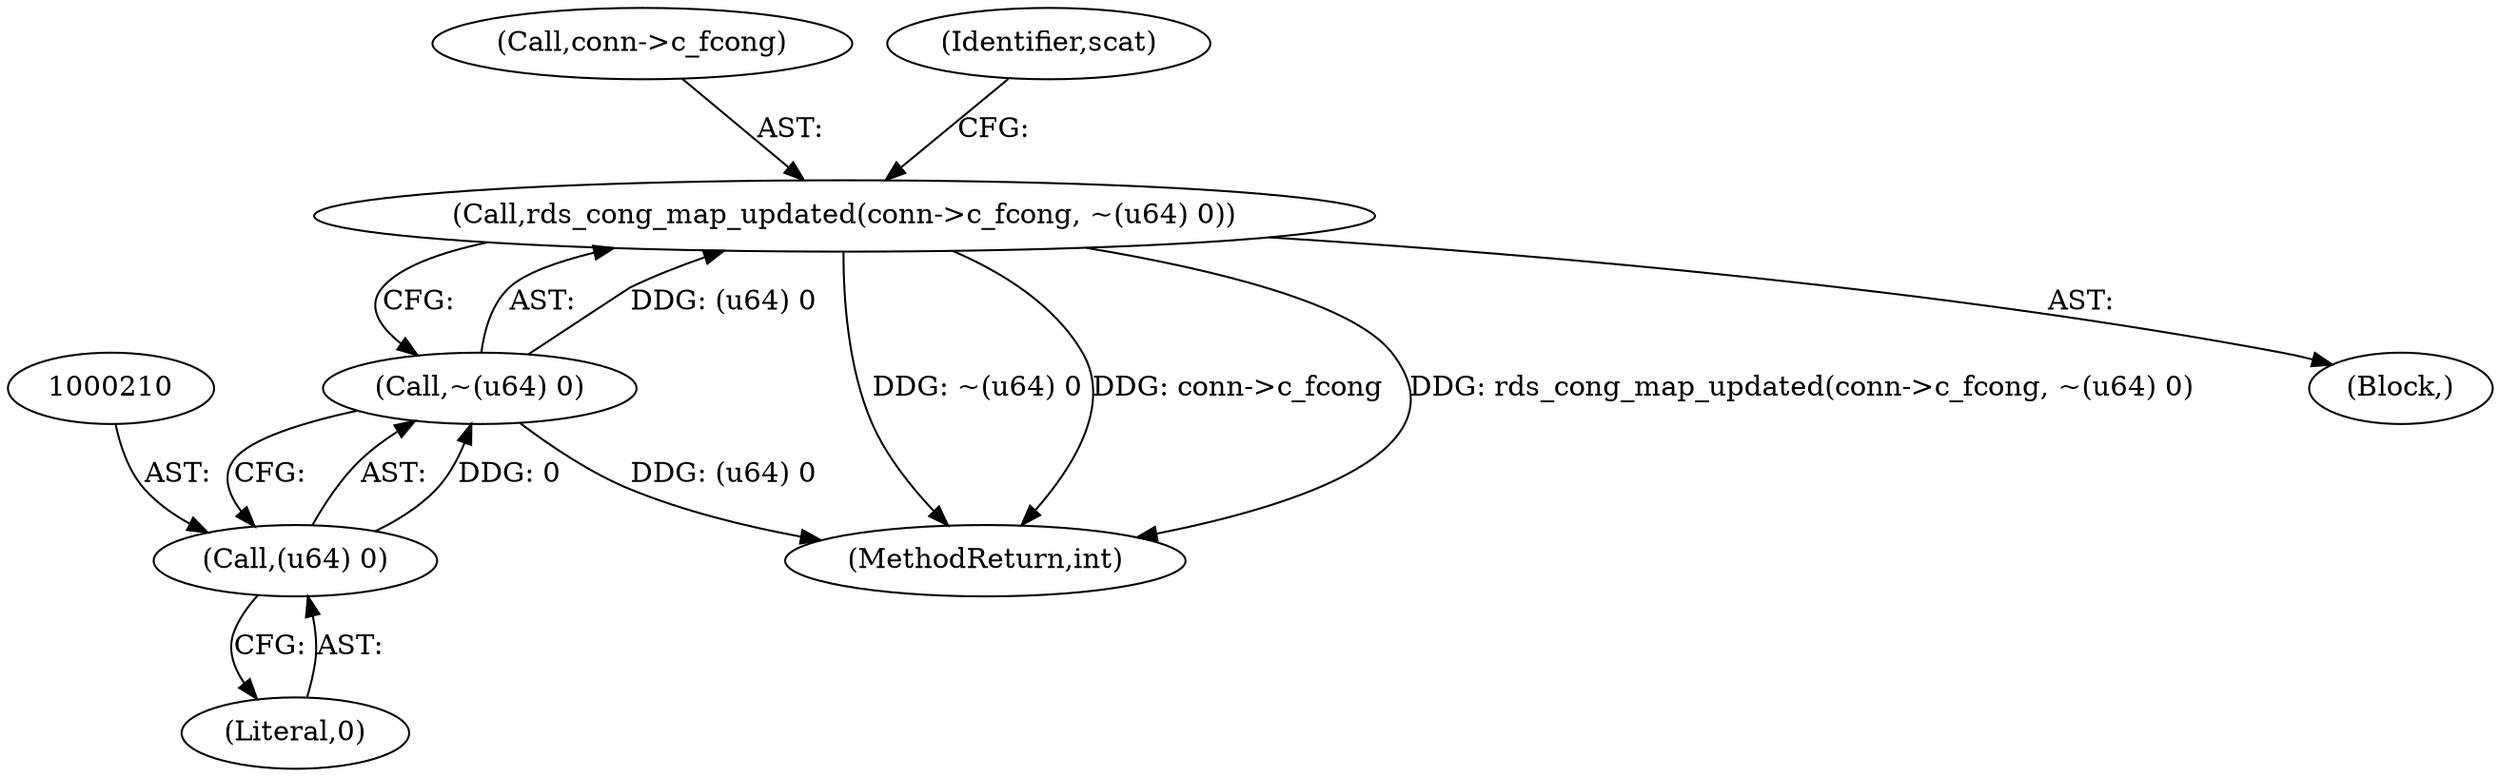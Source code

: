 digraph "0_linux_6094628bfd94323fc1cea05ec2c6affd98c18f7f@API" {
"1000204" [label="(Call,rds_cong_map_updated(conn->c_fcong, ~(u64) 0))"];
"1000208" [label="(Call,~(u64) 0)"];
"1000209" [label="(Call,(u64) 0)"];
"1000205" [label="(Call,conn->c_fcong)"];
"1000213" [label="(Identifier,scat)"];
"1000211" [label="(Literal,0)"];
"1000204" [label="(Call,rds_cong_map_updated(conn->c_fcong, ~(u64) 0))"];
"1001051" [label="(MethodReturn,int)"];
"1000208" [label="(Call,~(u64) 0)"];
"1000209" [label="(Call,(u64) 0)"];
"1000203" [label="(Block,)"];
"1000204" -> "1000203"  [label="AST: "];
"1000204" -> "1000208"  [label="CFG: "];
"1000205" -> "1000204"  [label="AST: "];
"1000208" -> "1000204"  [label="AST: "];
"1000213" -> "1000204"  [label="CFG: "];
"1000204" -> "1001051"  [label="DDG: ~(u64) 0"];
"1000204" -> "1001051"  [label="DDG: conn->c_fcong"];
"1000204" -> "1001051"  [label="DDG: rds_cong_map_updated(conn->c_fcong, ~(u64) 0)"];
"1000208" -> "1000204"  [label="DDG: (u64) 0"];
"1000208" -> "1000209"  [label="CFG: "];
"1000209" -> "1000208"  [label="AST: "];
"1000208" -> "1001051"  [label="DDG: (u64) 0"];
"1000209" -> "1000208"  [label="DDG: 0"];
"1000209" -> "1000211"  [label="CFG: "];
"1000210" -> "1000209"  [label="AST: "];
"1000211" -> "1000209"  [label="AST: "];
}
